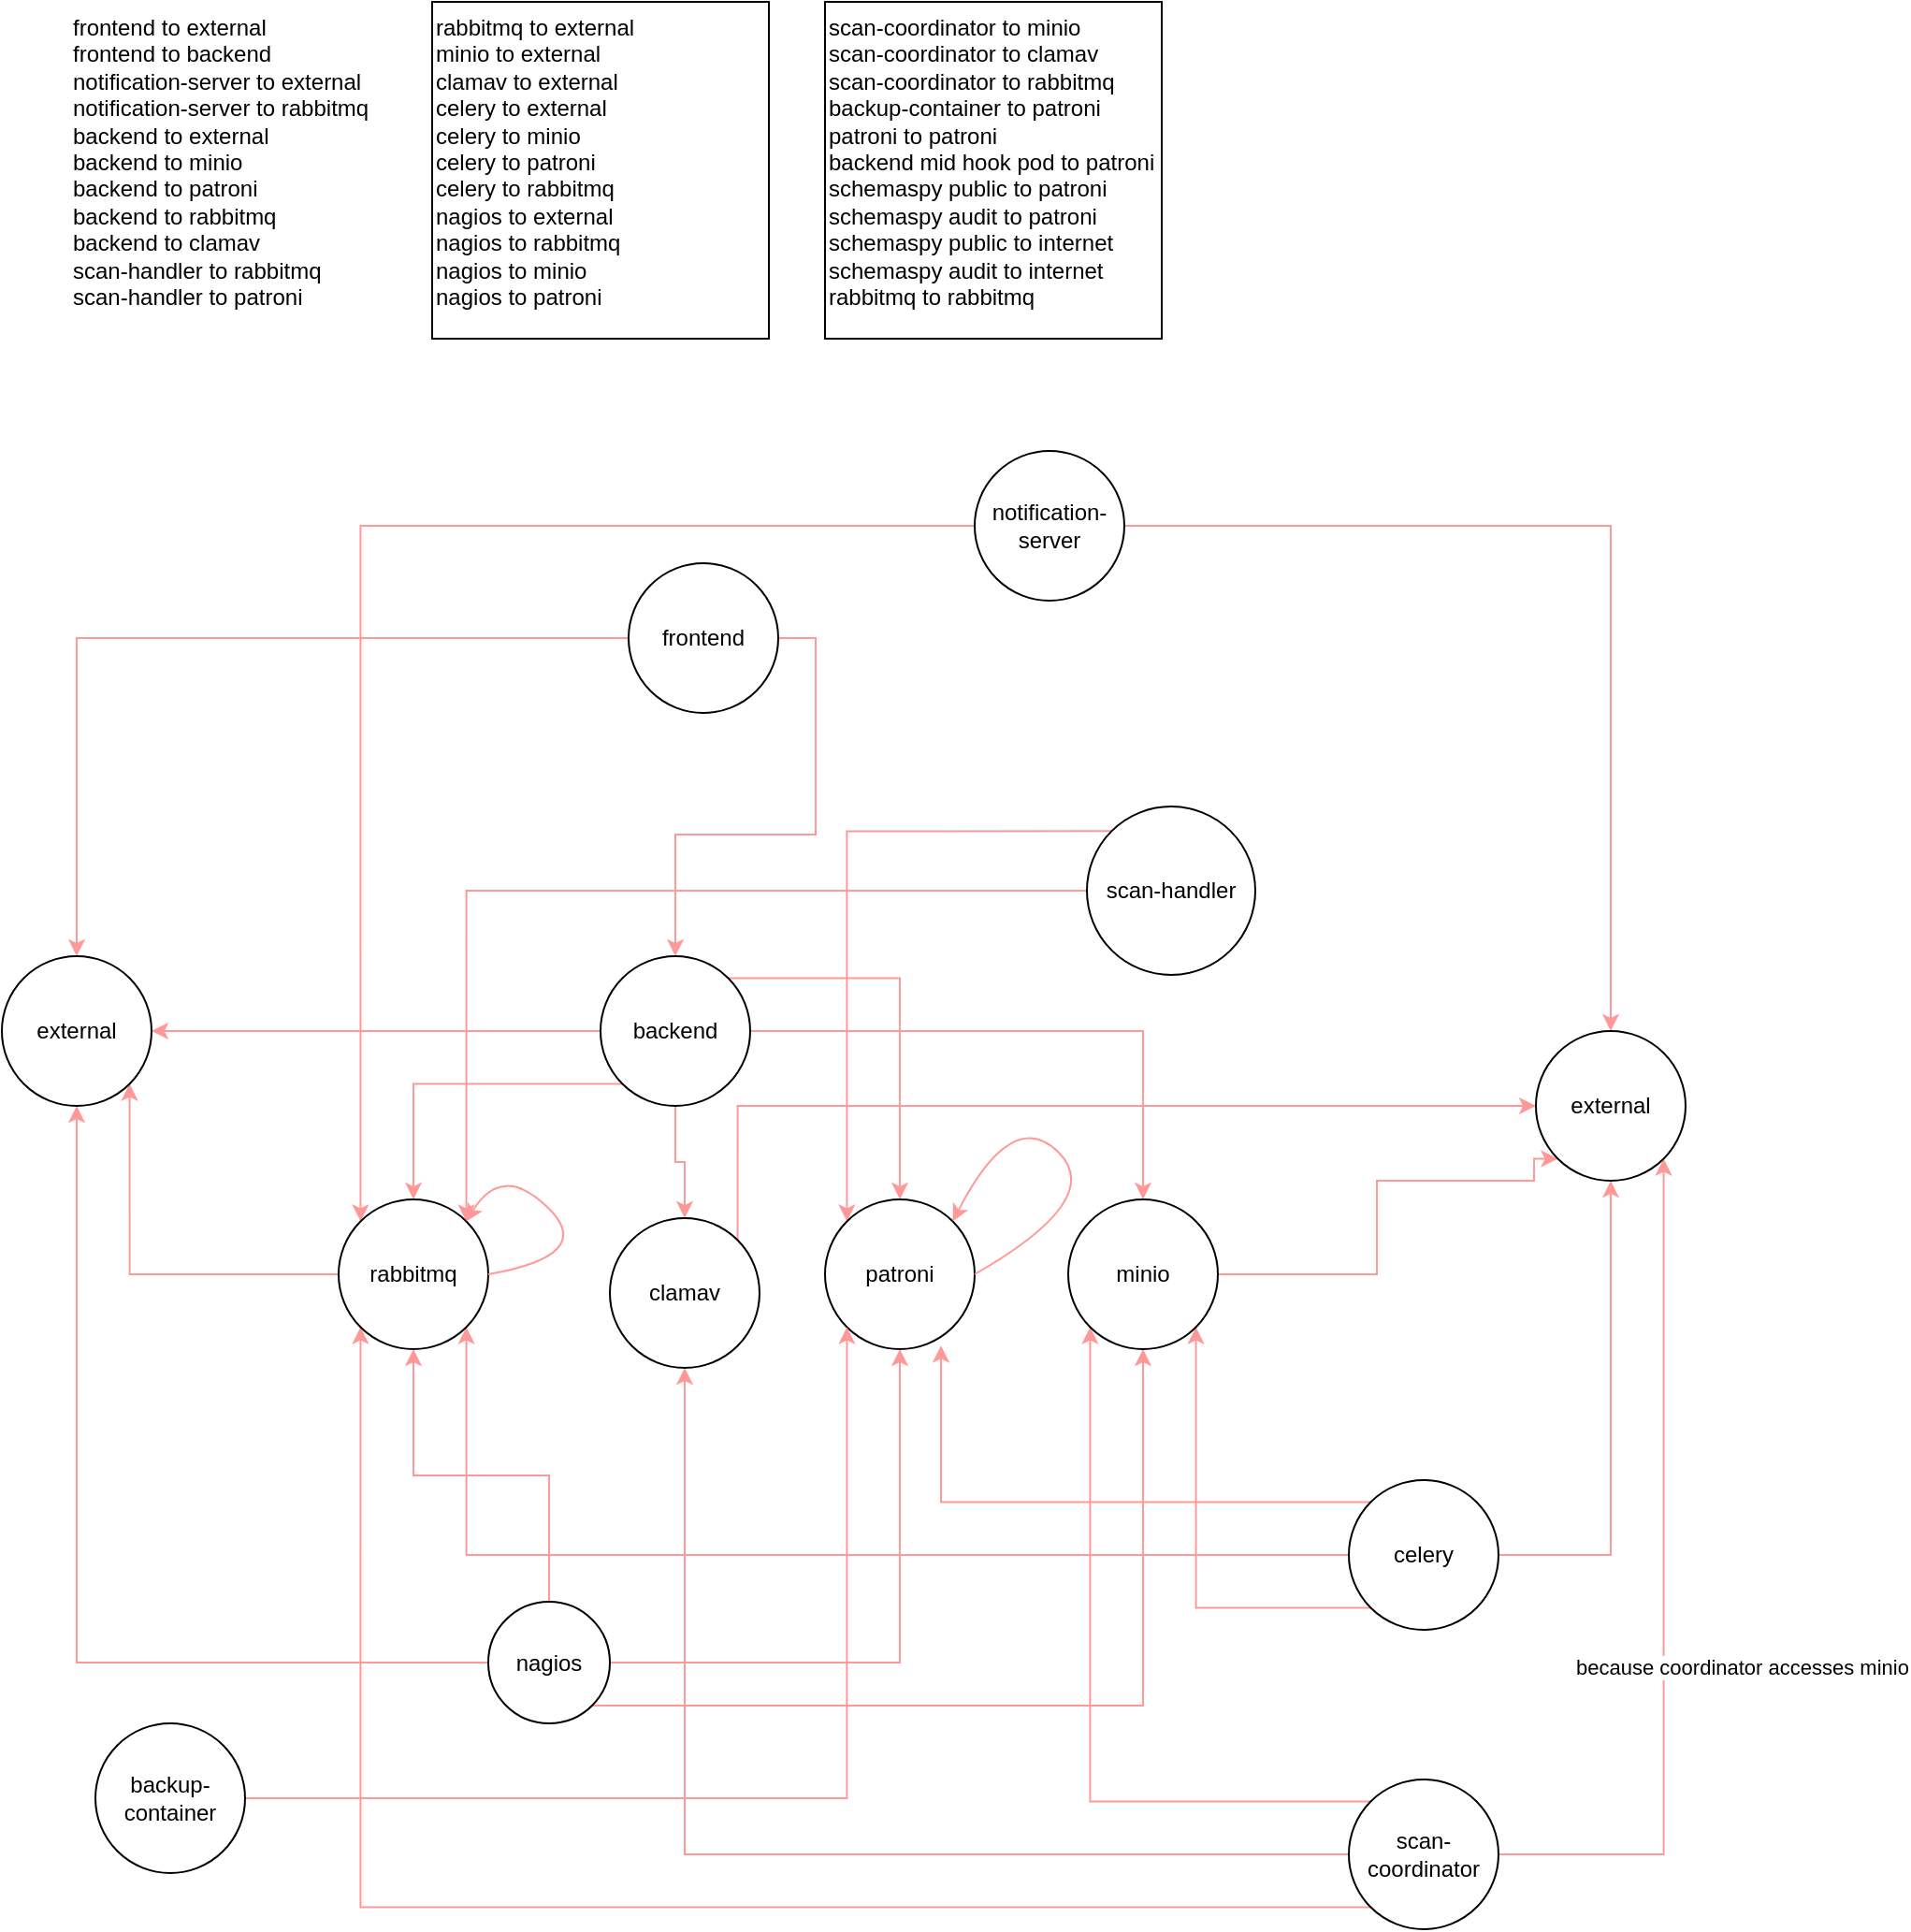 <mxfile version="14.2.9" type="device"><diagram id="AIra0pvackN1RxZxVPas" name="Page-1"><mxGraphModel dx="1218" dy="1701" grid="1" gridSize="10" guides="1" tooltips="1" connect="1" arrows="1" fold="1" page="1" pageScale="1" pageWidth="850" pageHeight="1100" math="0" shadow="0"><root><mxCell id="0"/><mxCell id="1" parent="0"/><mxCell id="b4ZN2M5RfPYAqQMjHC3d-15" style="edgeStyle=orthogonalEdgeStyle;rounded=0;orthogonalLoop=1;jettySize=auto;html=1;exitX=1;exitY=0.5;exitDx=0;exitDy=0;strokeColor=#FF9999;" parent="1" source="b4ZN2M5RfPYAqQMjHC3d-1" target="b4ZN2M5RfPYAqQMjHC3d-3" edge="1"><mxGeometry relative="1" as="geometry"/></mxCell><mxCell id="b4ZN2M5RfPYAqQMjHC3d-41" style="edgeStyle=orthogonalEdgeStyle;rounded=0;orthogonalLoop=1;jettySize=auto;html=1;strokeColor=#FF9999;" parent="1" source="b4ZN2M5RfPYAqQMjHC3d-1" target="b4ZN2M5RfPYAqQMjHC3d-20" edge="1"><mxGeometry relative="1" as="geometry"/></mxCell><mxCell id="b4ZN2M5RfPYAqQMjHC3d-1" value="frontend" style="ellipse;whiteSpace=wrap;html=1;aspect=fixed;" parent="1" vertex="1"><mxGeometry x="385" y="-140" width="80" height="80" as="geometry"/></mxCell><mxCell id="b4ZN2M5RfPYAqQMjHC3d-23" style="edgeStyle=orthogonalEdgeStyle;rounded=0;orthogonalLoop=1;jettySize=auto;html=1;strokeColor=#FF9999;" parent="1" source="b4ZN2M5RfPYAqQMjHC3d-3" target="b4ZN2M5RfPYAqQMjHC3d-20" edge="1"><mxGeometry relative="1" as="geometry"/></mxCell><mxCell id="b4ZN2M5RfPYAqQMjHC3d-24" style="edgeStyle=orthogonalEdgeStyle;rounded=0;orthogonalLoop=1;jettySize=auto;html=1;exitX=0;exitY=1;exitDx=0;exitDy=0;strokeColor=#FF9999;" parent="1" source="b4ZN2M5RfPYAqQMjHC3d-3" target="b4ZN2M5RfPYAqQMjHC3d-9" edge="1"><mxGeometry relative="1" as="geometry"/></mxCell><mxCell id="b4ZN2M5RfPYAqQMjHC3d-25" style="edgeStyle=orthogonalEdgeStyle;rounded=0;orthogonalLoop=1;jettySize=auto;html=1;entryX=0.5;entryY=0;entryDx=0;entryDy=0;strokeColor=#FF9999;" parent="1" source="b4ZN2M5RfPYAqQMjHC3d-3" target="b4ZN2M5RfPYAqQMjHC3d-12" edge="1"><mxGeometry relative="1" as="geometry"/></mxCell><mxCell id="b4ZN2M5RfPYAqQMjHC3d-26" style="edgeStyle=orthogonalEdgeStyle;rounded=0;orthogonalLoop=1;jettySize=auto;html=1;exitX=1;exitY=0.5;exitDx=0;exitDy=0;strokeColor=#FF9999;" parent="1" source="b4ZN2M5RfPYAqQMjHC3d-3" target="b4ZN2M5RfPYAqQMjHC3d-13" edge="1"><mxGeometry relative="1" as="geometry"/></mxCell><mxCell id="b4ZN2M5RfPYAqQMjHC3d-27" style="edgeStyle=orthogonalEdgeStyle;rounded=0;orthogonalLoop=1;jettySize=auto;html=1;exitX=1;exitY=0;exitDx=0;exitDy=0;strokeColor=#FF9999;" parent="1" source="b4ZN2M5RfPYAqQMjHC3d-3" target="b4ZN2M5RfPYAqQMjHC3d-8" edge="1"><mxGeometry relative="1" as="geometry"/></mxCell><mxCell id="b4ZN2M5RfPYAqQMjHC3d-3" value="backend" style="ellipse;whiteSpace=wrap;html=1;aspect=fixed;" parent="1" vertex="1"><mxGeometry x="370" y="70" width="80" height="80" as="geometry"/></mxCell><mxCell id="b4ZN2M5RfPYAqQMjHC3d-34" style="edgeStyle=orthogonalEdgeStyle;rounded=0;orthogonalLoop=1;jettySize=auto;html=1;entryX=0;entryY=0;entryDx=0;entryDy=0;fontColor=#FF9999;strokeColor=#FF9999;" parent="1" source="b4ZN2M5RfPYAqQMjHC3d-4" target="b4ZN2M5RfPYAqQMjHC3d-9" edge="1"><mxGeometry relative="1" as="geometry"/></mxCell><mxCell id="b4ZN2M5RfPYAqQMjHC3d-35" style="edgeStyle=orthogonalEdgeStyle;rounded=0;orthogonalLoop=1;jettySize=auto;html=1;strokeColor=#FF9999;" parent="1" source="b4ZN2M5RfPYAqQMjHC3d-4" target="b4ZN2M5RfPYAqQMjHC3d-31" edge="1"><mxGeometry relative="1" as="geometry"/></mxCell><mxCell id="b4ZN2M5RfPYAqQMjHC3d-4" value="notification-server" style="ellipse;whiteSpace=wrap;html=1;aspect=fixed;" parent="1" vertex="1"><mxGeometry x="570" y="-200" width="80" height="80" as="geometry"/></mxCell><mxCell id="b4ZN2M5RfPYAqQMjHC3d-28" style="edgeStyle=orthogonalEdgeStyle;rounded=0;orthogonalLoop=1;jettySize=auto;html=1;entryX=1;entryY=1;entryDx=0;entryDy=0;strokeColor=#FF9999;" parent="1" source="b4ZN2M5RfPYAqQMjHC3d-5" target="b4ZN2M5RfPYAqQMjHC3d-9" edge="1"><mxGeometry relative="1" as="geometry"/></mxCell><mxCell id="b4ZN2M5RfPYAqQMjHC3d-29" style="edgeStyle=orthogonalEdgeStyle;rounded=0;orthogonalLoop=1;jettySize=auto;html=1;entryX=1;entryY=1;entryDx=0;entryDy=0;exitX=0;exitY=1;exitDx=0;exitDy=0;strokeColor=#FF9999;" parent="1" source="b4ZN2M5RfPYAqQMjHC3d-5" target="b4ZN2M5RfPYAqQMjHC3d-13" edge="1"><mxGeometry relative="1" as="geometry"/></mxCell><mxCell id="b4ZN2M5RfPYAqQMjHC3d-30" style="edgeStyle=orthogonalEdgeStyle;rounded=0;orthogonalLoop=1;jettySize=auto;html=1;entryX=0.775;entryY=0.977;entryDx=0;entryDy=0;entryPerimeter=0;exitX=0;exitY=0;exitDx=0;exitDy=0;strokeColor=#FF9999;" parent="1" source="b4ZN2M5RfPYAqQMjHC3d-5" target="b4ZN2M5RfPYAqQMjHC3d-8" edge="1"><mxGeometry relative="1" as="geometry"/></mxCell><mxCell id="b4ZN2M5RfPYAqQMjHC3d-32" style="edgeStyle=orthogonalEdgeStyle;rounded=0;orthogonalLoop=1;jettySize=auto;html=1;entryX=0.5;entryY=1;entryDx=0;entryDy=0;strokeColor=#FF9999;" parent="1" source="b4ZN2M5RfPYAqQMjHC3d-5" target="b4ZN2M5RfPYAqQMjHC3d-31" edge="1"><mxGeometry relative="1" as="geometry"><mxPoint x="920" y="200" as="targetPoint"/></mxGeometry></mxCell><mxCell id="b4ZN2M5RfPYAqQMjHC3d-5" value="celery" style="ellipse;whiteSpace=wrap;html=1;aspect=fixed;" parent="1" vertex="1"><mxGeometry x="770" y="350" width="80" height="80" as="geometry"/></mxCell><mxCell id="b4ZN2M5RfPYAqQMjHC3d-36" style="edgeStyle=orthogonalEdgeStyle;rounded=0;orthogonalLoop=1;jettySize=auto;html=1;strokeColor=#FF9999;" parent="1" source="b4ZN2M5RfPYAqQMjHC3d-6" target="b4ZN2M5RfPYAqQMjHC3d-12" edge="1"><mxGeometry relative="1" as="geometry"/></mxCell><mxCell id="b4ZN2M5RfPYAqQMjHC3d-37" style="edgeStyle=orthogonalEdgeStyle;rounded=0;orthogonalLoop=1;jettySize=auto;html=1;entryX=0;entryY=1;entryDx=0;entryDy=0;exitX=0;exitY=1;exitDx=0;exitDy=0;strokeColor=#FF9999;" parent="1" source="b4ZN2M5RfPYAqQMjHC3d-6" target="b4ZN2M5RfPYAqQMjHC3d-9" edge="1"><mxGeometry relative="1" as="geometry"/></mxCell><mxCell id="b4ZN2M5RfPYAqQMjHC3d-38" style="edgeStyle=orthogonalEdgeStyle;rounded=0;orthogonalLoop=1;jettySize=auto;html=1;entryX=0;entryY=1;entryDx=0;entryDy=0;exitX=0;exitY=0;exitDx=0;exitDy=0;strokeColor=#FF9999;" parent="1" source="b4ZN2M5RfPYAqQMjHC3d-6" target="b4ZN2M5RfPYAqQMjHC3d-13" edge="1"><mxGeometry relative="1" as="geometry"/></mxCell><mxCell id="HEIXscpGbiXQZv3Nb0gd-1" value="because coordinator accesses minio" style="edgeStyle=orthogonalEdgeStyle;rounded=0;orthogonalLoop=1;jettySize=auto;html=1;entryX=1;entryY=1;entryDx=0;entryDy=0;strokeColor=#FF9999;" edge="1" parent="1" source="b4ZN2M5RfPYAqQMjHC3d-6" target="b4ZN2M5RfPYAqQMjHC3d-31"><mxGeometry x="-0.181" y="-42" relative="1" as="geometry"><mxPoint as="offset"/></mxGeometry></mxCell><mxCell id="b4ZN2M5RfPYAqQMjHC3d-6" value="scan-coordinator" style="ellipse;whiteSpace=wrap;html=1;aspect=fixed;" parent="1" vertex="1"><mxGeometry x="770" y="510" width="80" height="80" as="geometry"/></mxCell><mxCell id="b4ZN2M5RfPYAqQMjHC3d-39" style="edgeStyle=orthogonalEdgeStyle;rounded=0;orthogonalLoop=1;jettySize=auto;html=1;entryX=1;entryY=0;entryDx=0;entryDy=0;strokeColor=#FF9999;" parent="1" source="b4ZN2M5RfPYAqQMjHC3d-7" target="b4ZN2M5RfPYAqQMjHC3d-9" edge="1"><mxGeometry relative="1" as="geometry"/></mxCell><mxCell id="b4ZN2M5RfPYAqQMjHC3d-40" style="edgeStyle=orthogonalEdgeStyle;rounded=0;orthogonalLoop=1;jettySize=auto;html=1;entryX=0;entryY=0;entryDx=0;entryDy=0;exitX=0;exitY=0;exitDx=0;exitDy=0;strokeColor=#FF9999;" parent="1" source="b4ZN2M5RfPYAqQMjHC3d-7" target="b4ZN2M5RfPYAqQMjHC3d-8" edge="1"><mxGeometry relative="1" as="geometry"/></mxCell><mxCell id="b4ZN2M5RfPYAqQMjHC3d-7" value="scan-handler" style="ellipse;whiteSpace=wrap;html=1;aspect=fixed;" parent="1" vertex="1"><mxGeometry x="630" y="-10" width="90" height="90" as="geometry"/></mxCell><mxCell id="b4ZN2M5RfPYAqQMjHC3d-8" value="patroni" style="ellipse;whiteSpace=wrap;html=1;aspect=fixed;" parent="1" vertex="1"><mxGeometry x="490" y="200" width="80" height="80" as="geometry"/></mxCell><mxCell id="b4ZN2M5RfPYAqQMjHC3d-46" style="edgeStyle=orthogonalEdgeStyle;rounded=0;orthogonalLoop=1;jettySize=auto;html=1;entryX=1;entryY=1;entryDx=0;entryDy=0;fontColor=#FF9999;strokeColor=#FF9999;" parent="1" source="b4ZN2M5RfPYAqQMjHC3d-9" target="b4ZN2M5RfPYAqQMjHC3d-20" edge="1"><mxGeometry relative="1" as="geometry"/></mxCell><mxCell id="b4ZN2M5RfPYAqQMjHC3d-9" value="rabbitmq" style="ellipse;whiteSpace=wrap;html=1;aspect=fixed;" parent="1" vertex="1"><mxGeometry x="230" y="200" width="80" height="80" as="geometry"/></mxCell><mxCell id="b4ZN2M5RfPYAqQMjHC3d-43" style="edgeStyle=orthogonalEdgeStyle;rounded=0;orthogonalLoop=1;jettySize=auto;html=1;entryX=0;entryY=1;entryDx=0;entryDy=0;strokeColor=#FF9999;" parent="1" source="b4ZN2M5RfPYAqQMjHC3d-10" target="b4ZN2M5RfPYAqQMjHC3d-8" edge="1"><mxGeometry relative="1" as="geometry"/></mxCell><mxCell id="b4ZN2M5RfPYAqQMjHC3d-10" value="backup-container" style="ellipse;whiteSpace=wrap;html=1;aspect=fixed;" parent="1" vertex="1"><mxGeometry x="100" y="480" width="80" height="80" as="geometry"/></mxCell><mxCell id="b4ZN2M5RfPYAqQMjHC3d-16" style="edgeStyle=orthogonalEdgeStyle;rounded=0;orthogonalLoop=1;jettySize=auto;html=1;entryX=0.5;entryY=1;entryDx=0;entryDy=0;strokeColor=#FF9999;" parent="1" source="b4ZN2M5RfPYAqQMjHC3d-11" target="b4ZN2M5RfPYAqQMjHC3d-9" edge="1"><mxGeometry relative="1" as="geometry"><mxPoint x="180" y="290" as="targetPoint"/></mxGeometry></mxCell><mxCell id="b4ZN2M5RfPYAqQMjHC3d-19" style="edgeStyle=orthogonalEdgeStyle;rounded=0;orthogonalLoop=1;jettySize=auto;html=1;entryX=0.5;entryY=1;entryDx=0;entryDy=0;exitX=1;exitY=1;exitDx=0;exitDy=0;strokeColor=#FF9999;" parent="1" source="b4ZN2M5RfPYAqQMjHC3d-11" target="b4ZN2M5RfPYAqQMjHC3d-13" edge="1"><mxGeometry relative="1" as="geometry"/></mxCell><mxCell id="b4ZN2M5RfPYAqQMjHC3d-21" style="edgeStyle=orthogonalEdgeStyle;rounded=0;orthogonalLoop=1;jettySize=auto;html=1;strokeColor=#FF9999;" parent="1" source="b4ZN2M5RfPYAqQMjHC3d-11" target="b4ZN2M5RfPYAqQMjHC3d-20" edge="1"><mxGeometry relative="1" as="geometry"/></mxCell><mxCell id="b4ZN2M5RfPYAqQMjHC3d-22" style="edgeStyle=orthogonalEdgeStyle;rounded=0;orthogonalLoop=1;jettySize=auto;html=1;entryX=0.5;entryY=1;entryDx=0;entryDy=0;strokeColor=#FF9999;" parent="1" source="b4ZN2M5RfPYAqQMjHC3d-11" target="b4ZN2M5RfPYAqQMjHC3d-8" edge="1"><mxGeometry relative="1" as="geometry"/></mxCell><mxCell id="b4ZN2M5RfPYAqQMjHC3d-11" value="nagios" style="ellipse;whiteSpace=wrap;html=1;aspect=fixed;" parent="1" vertex="1"><mxGeometry x="310" y="415" width="65" height="65" as="geometry"/></mxCell><mxCell id="b4ZN2M5RfPYAqQMjHC3d-50" style="edgeStyle=orthogonalEdgeStyle;rounded=0;orthogonalLoop=1;jettySize=auto;html=1;exitX=1;exitY=0;exitDx=0;exitDy=0;entryX=0;entryY=0.5;entryDx=0;entryDy=0;strokeColor=#FF9999;fontColor=#010103;" parent="1" source="b4ZN2M5RfPYAqQMjHC3d-12" target="b4ZN2M5RfPYAqQMjHC3d-31" edge="1"><mxGeometry relative="1" as="geometry"><Array as="points"><mxPoint x="443" y="150"/></Array></mxGeometry></mxCell><mxCell id="b4ZN2M5RfPYAqQMjHC3d-12" value="clamav" style="ellipse;whiteSpace=wrap;html=1;aspect=fixed;" parent="1" vertex="1"><mxGeometry x="375" y="210" width="80" height="80" as="geometry"/></mxCell><mxCell id="b4ZN2M5RfPYAqQMjHC3d-47" style="edgeStyle=orthogonalEdgeStyle;rounded=0;orthogonalLoop=1;jettySize=auto;html=1;entryX=0;entryY=1;entryDx=0;entryDy=0;fontColor=#FF9999;strokeColor=#FF9999;" parent="1" source="b4ZN2M5RfPYAqQMjHC3d-13" target="b4ZN2M5RfPYAqQMjHC3d-31" edge="1"><mxGeometry relative="1" as="geometry"><Array as="points"><mxPoint x="785" y="240"/><mxPoint x="785" y="190"/><mxPoint x="869" y="190"/><mxPoint x="869" y="178"/></Array></mxGeometry></mxCell><mxCell id="b4ZN2M5RfPYAqQMjHC3d-13" value="minio" style="ellipse;whiteSpace=wrap;html=1;aspect=fixed;" parent="1" vertex="1"><mxGeometry x="620" y="200" width="80" height="80" as="geometry"/></mxCell><mxCell id="b4ZN2M5RfPYAqQMjHC3d-20" value="external" style="ellipse;whiteSpace=wrap;html=1;aspect=fixed;" parent="1" vertex="1"><mxGeometry x="50" y="70" width="80" height="80" as="geometry"/></mxCell><mxCell id="b4ZN2M5RfPYAqQMjHC3d-31" value="external" style="ellipse;whiteSpace=wrap;html=1;aspect=fixed;" parent="1" vertex="1"><mxGeometry x="870" y="110" width="80" height="80" as="geometry"/></mxCell><mxCell id="b4ZN2M5RfPYAqQMjHC3d-45" value="frontend to external&lt;br&gt;frontend to backend&lt;br&gt;notification-server to external&lt;br&gt;notification-server to rabbitmq&lt;br&gt;backend to external&lt;br&gt;backend to minio&lt;br&gt;backend to patroni&lt;br&gt;backend to rabbitmq&lt;br&gt;backend to clamav&lt;br&gt;scan-handler to rabbitmq&lt;br&gt;scan-handler to patroni&lt;br&gt;" style="text;html=1;strokeColor=none;fillColor=none;align=left;verticalAlign=top;whiteSpace=wrap;rounded=0;" parent="1" vertex="1"><mxGeometry x="86" y="-440" width="184" height="170" as="geometry"/></mxCell><mxCell id="b4ZN2M5RfPYAqQMjHC3d-48" value="rabbitmq to external&lt;br&gt;minio to external&lt;br&gt;clamav to external&lt;br&gt;celery to external&lt;br&gt;celery to minio&lt;br&gt;celery to patroni&lt;br&gt;celery to rabbitmq&lt;br&gt;nagios to external&lt;br&gt;nagios to rabbitmq&lt;br&gt;nagios to minio&lt;br&gt;nagios to patroni" style="whiteSpace=wrap;html=1;aspect=fixed;align=left;fontColor=#010103;verticalAlign=top;" parent="1" vertex="1"><mxGeometry x="280" y="-440" width="180" height="180" as="geometry"/></mxCell><mxCell id="b4ZN2M5RfPYAqQMjHC3d-49" value="scan-coordinator to minio&lt;br&gt;scan-coordinator to clamav&lt;br&gt;scan-coordinator to rabbitmq&lt;br&gt;backup-container to patroni&lt;br&gt;patroni to patroni&lt;br&gt;backend mid hook pod to patroni&lt;br&gt;schemaspy public to patroni&lt;br&gt;schemaspy audit to patroni&lt;br&gt;schemaspy public to internet&lt;br&gt;schemaspy audit to internet&lt;br&gt;rabbitmq to rabbitmq" style="whiteSpace=wrap;html=1;aspect=fixed;fontColor=#010103;align=left;verticalAlign=top;" parent="1" vertex="1"><mxGeometry x="490" y="-440" width="180" height="180" as="geometry"/></mxCell><mxCell id="9xZVyRgoyZn5UuLwTAI5-3" value="" style="curved=1;endArrow=classic;html=1;exitX=1;exitY=0.5;exitDx=0;exitDy=0;entryX=1;entryY=0;entryDx=0;entryDy=0;strokeColor=#FF9999;" parent="1" source="b4ZN2M5RfPYAqQMjHC3d-8" target="b4ZN2M5RfPYAqQMjHC3d-8" edge="1"><mxGeometry width="50" height="50" relative="1" as="geometry"><mxPoint x="590" y="200" as="sourcePoint"/><mxPoint x="560" y="206" as="targetPoint"/><Array as="points"><mxPoint x="640" y="200"/><mxPoint x="590" y="150"/></Array></mxGeometry></mxCell><mxCell id="9xZVyRgoyZn5UuLwTAI5-6" value="" style="curved=1;endArrow=classic;html=1;strokeColor=#FF9999;exitX=1;exitY=0.5;exitDx=0;exitDy=0;entryX=1;entryY=0;entryDx=0;entryDy=0;" parent="1" source="b4ZN2M5RfPYAqQMjHC3d-9" target="b4ZN2M5RfPYAqQMjHC3d-9" edge="1"><mxGeometry width="50" height="50" relative="1" as="geometry"><mxPoint x="317.5" y="230" as="sourcePoint"/><mxPoint x="367.5" y="180" as="targetPoint"/><Array as="points"><mxPoint x="367.5" y="230"/><mxPoint x="317.5" y="180"/></Array></mxGeometry></mxCell></root></mxGraphModel></diagram></mxfile>